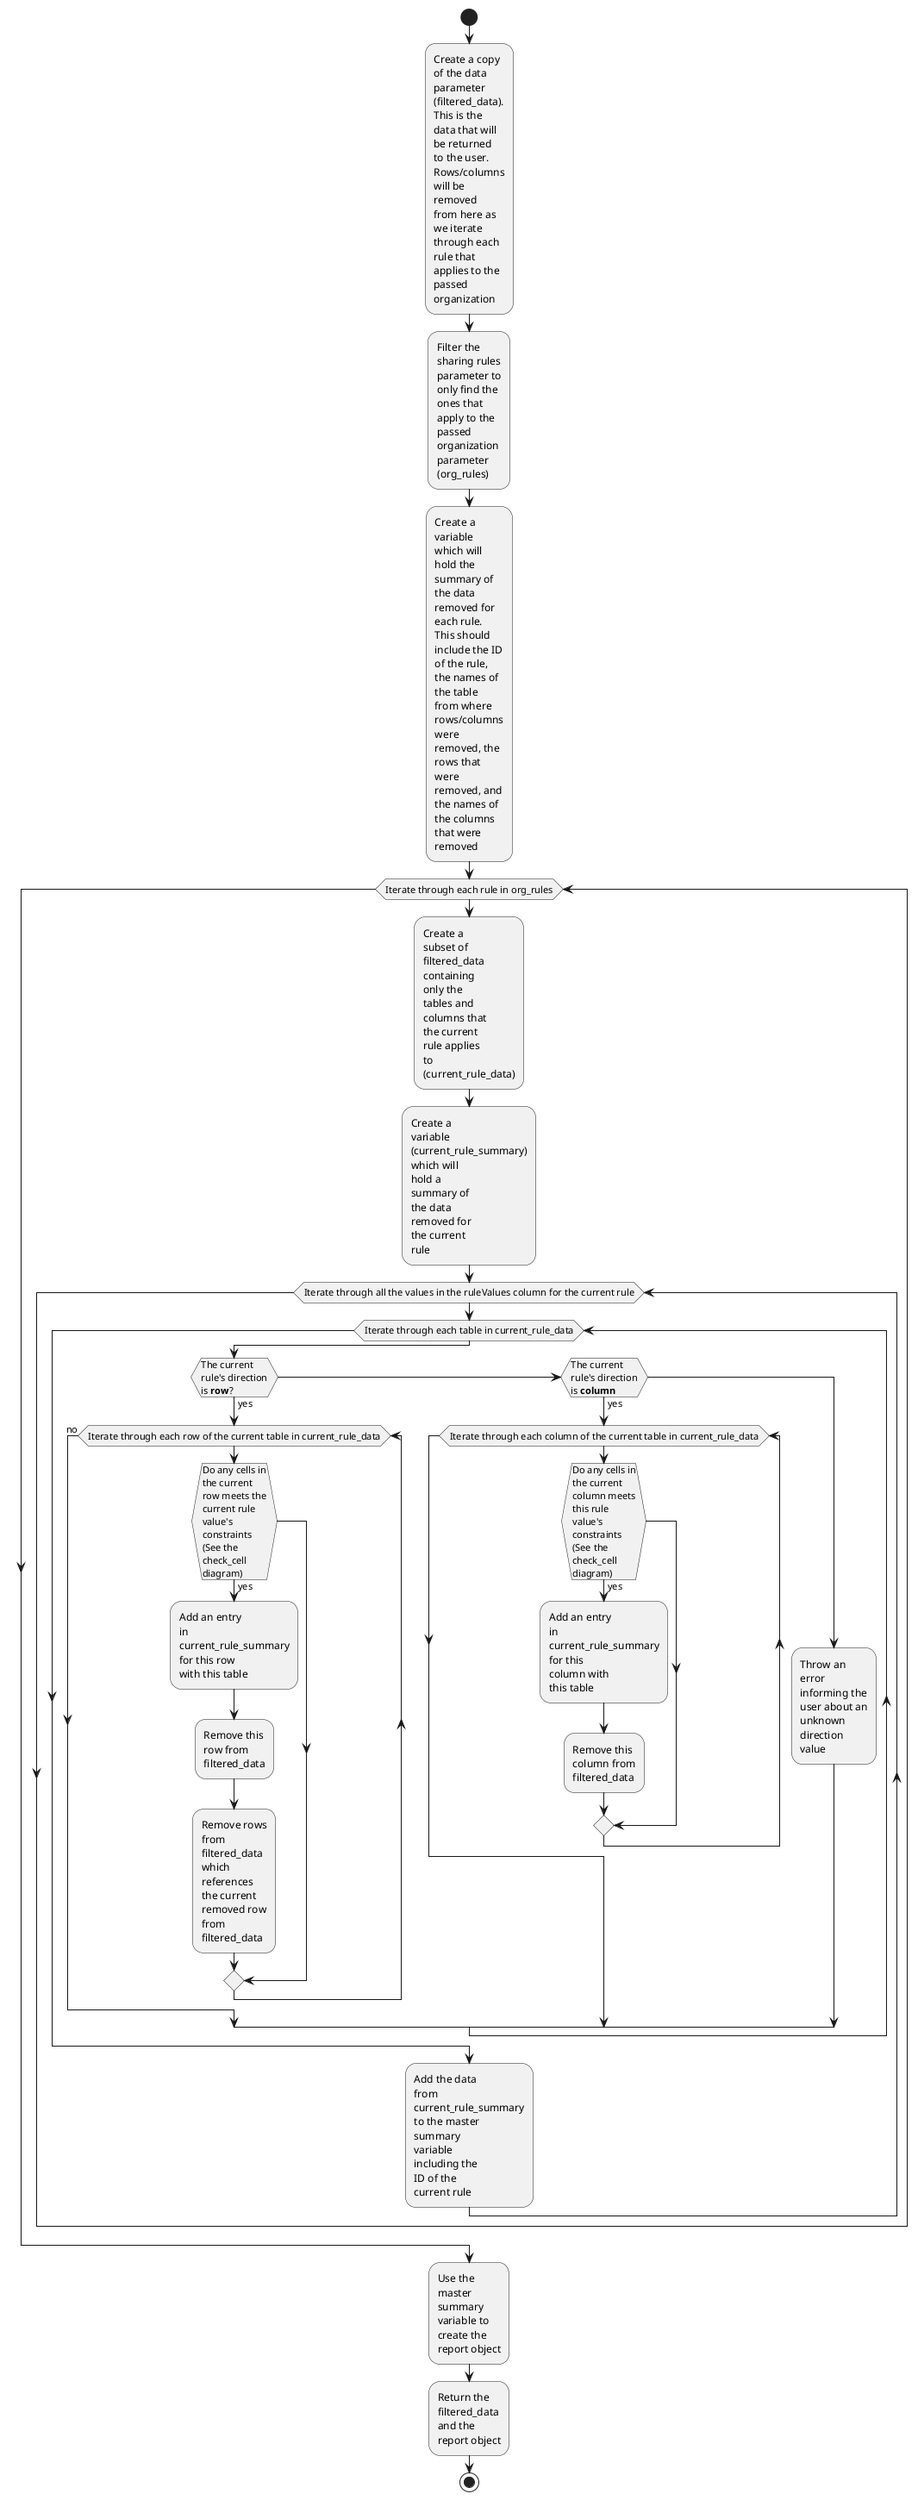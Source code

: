 @startuml activitydiagram

skinparam wrapWidth 80

start

:Create a copy of the data parameter (filtered_data). This is the data that will be returned to the user. Rows/columns will be removed from here as we iterate through each rule that applies to the passed organization;

:Filter the sharing rules parameter to only find the ones that apply to the passed organization parameter (org_rules);

:Create a variable which will hold the summary of the data removed for each rule. This should include the ID of the rule, the names of the table from where rows/columns were removed, the rows that were removed, and the names of the columns that were removed;

while (Iterate through each rule in org_rules)
    :Create a subset of filtered_data containing only the tables and columns that the current rule applies to (current_rule_data);

    :Create a variable (current_rule_summary) which will hold a summary of the data removed for the current rule;

    while (Iterate through all the values in the ruleValues column for the current rule)
        while (Iterate through each table in current_rule_data)
            if (The current rule's direction is **row**?) then (yes)
                while(Iterate through each row of the current table in current_rule_data)
                    if (Do any cells in the current row meets the current rule value's constraints (See the check_cell diagram)) then (yes)
                        :Add an entry in current_rule_summary for this row with this table;

                        :Remove this row from filtered_data;

                        :Remove rows from filtered_data which references the current removed row from filtered_data;
                    endif
                endwhile (no)
            elseif (The current rule's direction is **column**) then (yes)
                while (Iterate through each column of the current table in current_rule_data)
                    if (Do any cells in the current column meets this rule value's constraints (See the check_cell diagram)) then (yes)
                        :Add an entry in current_rule_summary for this column with this table;

                        :Remove this column from filtered_data;
                    endif
                endwhile
            else 
                :Throw an error informing the user about an unknown direction value;
            endif
        endwhile

        :Add the data from current_rule_summary to the master summary variable including the ID of the current rule;
    endwhile
endwhile

:Use the master summary variable to create the report object;

:Return the filtered_data and the report object;

stop

@enduml

